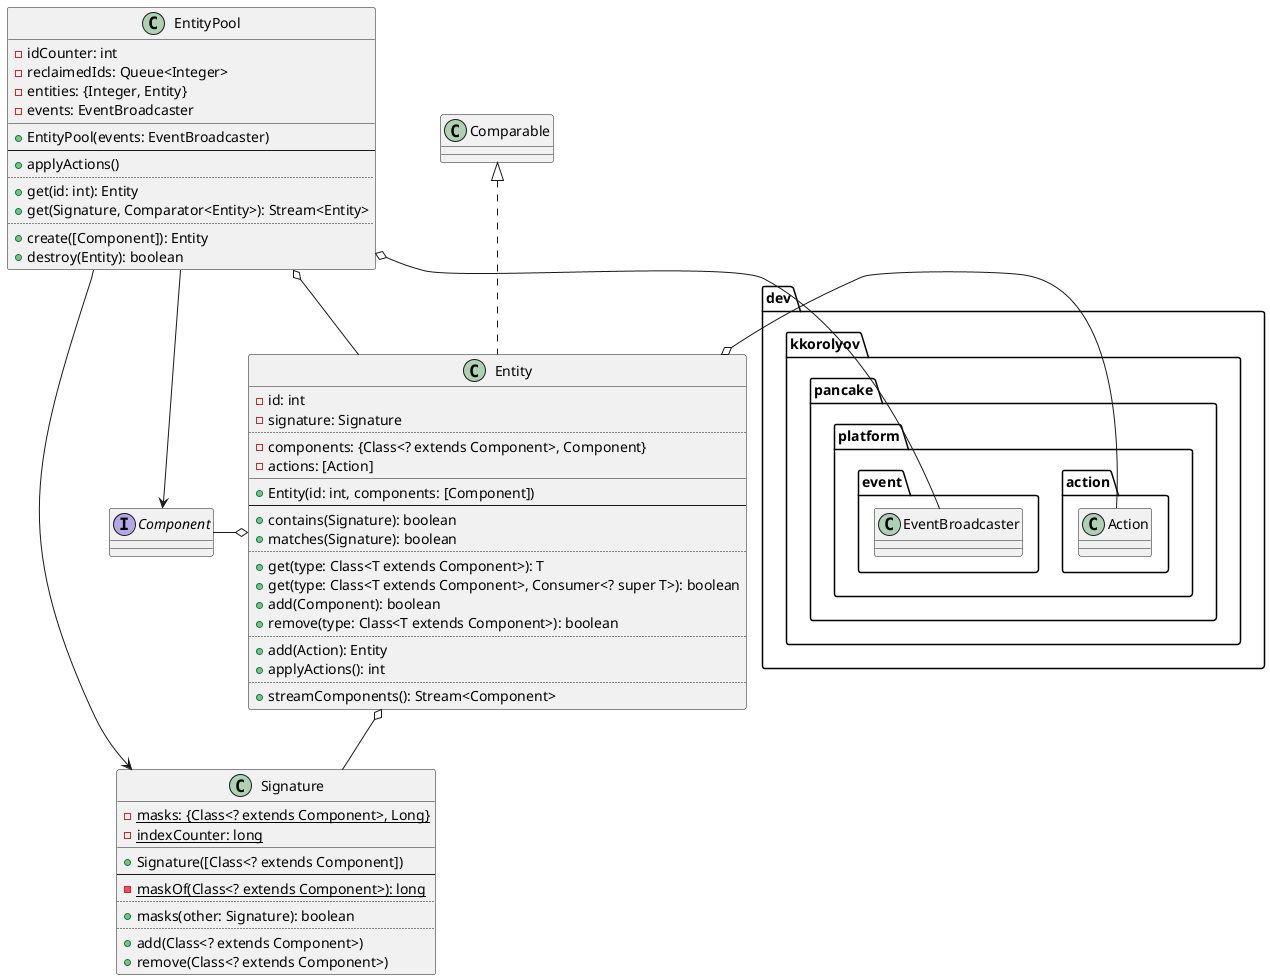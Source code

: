 @startuml

interface Component

class Entity {
	-id: int
	-signature: Signature
	..
	-components: {Class<? extends Component>, Component}
	-actions: [Action]
	__
	+Entity(id: int, components: [Component])
	--
	+contains(Signature): boolean
	+matches(Signature): boolean
	..
	+get(type: Class<T extends Component>): T
	+get(type: Class<T extends Component>, Consumer<? super T>): boolean
	+add(Component): boolean
	+remove(type: Class<T extends Component>): boolean
	..
	+add(Action): Entity
	+applyActions(): int
	..
	+streamComponents(): Stream<Component>
}
Entity .u.|> Comparable
Entity o-- Signature
Entity o-l- Component
Entity o- dev.kkorolyov.pancake.platform.action.Action

class EntityPool {
	-idCounter: int
	-reclaimedIds: Queue<Integer>
	-entities: {Integer, Entity}
	-events: EventBroadcaster
	__
	+EntityPool(events: EventBroadcaster)
	--
	+applyActions()
	..
	+get(id: int): Entity
	+get(Signature, Comparator<Entity>): Stream<Entity>
	..
	+create([Component]): Entity
	+destroy(Entity): boolean
}
EntityPool o-- Entity
EntityPool --> Component
EntityPool --> Signature
EntityPool o- dev.kkorolyov.pancake.platform.event.EventBroadcaster

class Signature {
	{static} -masks: {Class<? extends Component>, Long}
	{static} -indexCounter: long
	__
	+Signature([Class<? extends Component])
	--
	{static} -maskOf(Class<? extends Component>): long
	..
	+masks(other: Signature): boolean
	..
	+add(Class<? extends Component>)
	+remove(Class<? extends Component>)
}

@enduml
